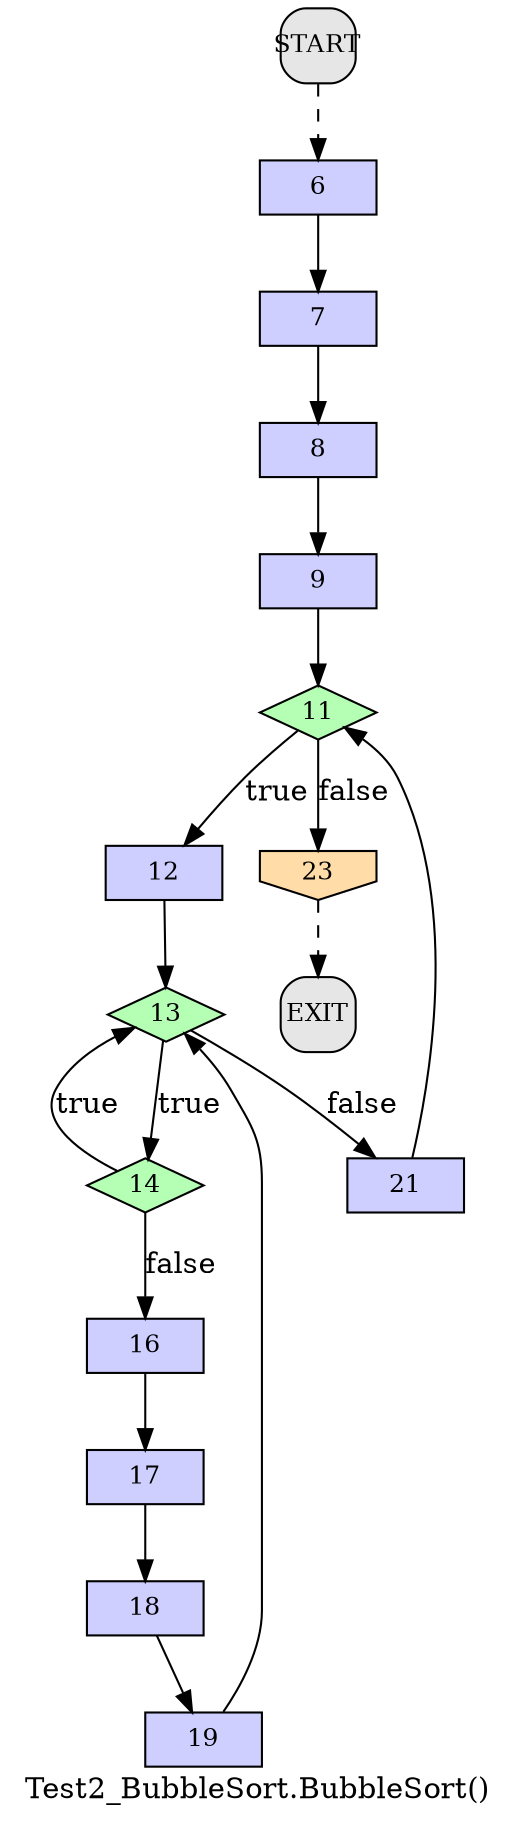 /* --------------------------------------------------- */
/* Generated by Dr. Garbage Control Flow Graph Factory */
/* http://www.drgarbage.com                            */
/* Version: 4.5.0.201508311741                         */
/* Retrieved on: 2015-11-19 12:07:08.935               */
/* --------------------------------------------------- */
digraph "Test2_BubbleSort.BubbleSort()" {
 graph [label="Test2_BubbleSort.BubbleSort()"];
 2 [label="6", shape=box, style=filled, fillcolor="#CECEFF", fixedsize=true, fontsize=12, width=0.78, height=0.36 ]
 3 [label="7", shape=box, style=filled, fillcolor="#CECEFF", fixedsize=true, fontsize=12, width=0.78, height=0.36 ]
 4 [label="8", shape=box, style=filled, fillcolor="#CECEFF", fixedsize=true, fontsize=12, width=0.78, height=0.36 ]
 5 [label="9", shape=box, style=filled, fillcolor="#CECEFF", fixedsize=true, fontsize=12, width=0.78, height=0.36 ]
 6 [label="11", shape=diamond, style=filled, fillcolor="#B4FFB4", fixedsize=true, fontsize=12, width=0.78, height=0.36 ]
 7 [label="12", shape=box, style=filled, fillcolor="#CECEFF", fixedsize=true, fontsize=12, width=0.78, height=0.36 ]
 8 [label="13", shape=diamond, style=filled, fillcolor="#B4FFB4", fixedsize=true, fontsize=12, width=0.78, height=0.36 ]
 9 [label="14", shape=diamond, style=filled, fillcolor="#B4FFB4", fixedsize=true, fontsize=12, width=0.78, height=0.36 ]
 10 [label="16", shape=box, style=filled, fillcolor="#CECEFF", fixedsize=true, fontsize=12, width=0.78, height=0.36 ]
 11 [label="17", shape=box, style=filled, fillcolor="#CECEFF", fixedsize=true, fontsize=12, width=0.78, height=0.36 ]
 12 [label="18", shape=box, style=filled, fillcolor="#CECEFF", fixedsize=true, fontsize=12, width=0.78, height=0.36 ]
 13 [label="19", shape=box, style=filled, fillcolor="#CECEFF", fixedsize=true, fontsize=12, width=0.78, height=0.36 ]
 14 [label="21", shape=box, style=filled, fillcolor="#CECEFF", fixedsize=true, fontsize=12, width=0.78, height=0.36 ]
 15 [label="23", shape=invhouse, style=filled, fillcolor="#FFDCA8", fixedsize=true, fontsize=12, width=0.78, height=0.36 ]
 16 [label="START", shape=box, style="filled, rounded", fillcolor="#E6E6E6", fixedsize=true, fontsize=12, width=0.5, height=0.5 ]
 17 [label="EXIT", shape=box, style="filled, rounded", fillcolor="#E6E6E6", fixedsize=true, fontsize=12, width=0.5, height=0.5 ]
 16 -> 2 [label="", style=dashed ]
 2 -> 3 [label="", style=solid ]
 3 -> 4 [label="", style=solid ]
 4 -> 5 [label="", style=solid ]
 5 -> 6 [label="", style=solid ]
 14 -> 6 [label="", style=solid ]
 6 -> 7 [label="true", style=solid ]
 7 -> 8 [label="", style=solid ]
 9 -> 8 [label="true", style=solid ]
 13 -> 8 [label="", style=solid ]
 8 -> 9 [label="true", style=solid ]
 9 -> 10 [label="false", style=solid ]
 10 -> 11 [label="", style=solid ]
 11 -> 12 [label="", style=solid ]
 12 -> 13 [label="", style=solid ]
 8 -> 14 [label="false", style=solid ]
 6 -> 15 [label="false", style=solid ]
 15 -> 17 [label="", style=dashed ]
}
